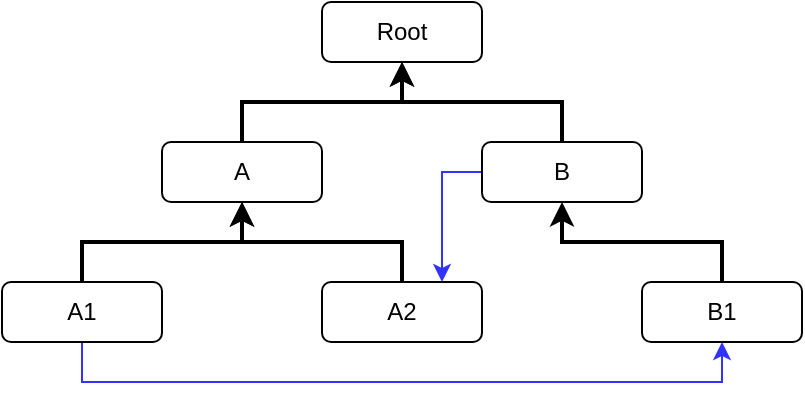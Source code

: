 <mxfile version="20.2.3" type="device"><diagram id="cQgiTSDxbQC7k8aoIMPM" name="Page-1"><mxGraphModel dx="1102" dy="865" grid="1" gridSize="10" guides="1" tooltips="1" connect="1" arrows="1" fold="1" page="1" pageScale="1" pageWidth="850" pageHeight="1100" math="0" shadow="0"><root><mxCell id="0"/><mxCell id="1" parent="0"/><mxCell id="V4p2_NJEbAcr_caz2LMv-1" value="Root" style="rounded=1;whiteSpace=wrap;html=1;" vertex="1" parent="1"><mxGeometry x="360" y="410" width="80" height="30" as="geometry"/></mxCell><mxCell id="V4p2_NJEbAcr_caz2LMv-7" style="edgeStyle=orthogonalEdgeStyle;rounded=0;orthogonalLoop=1;jettySize=auto;html=1;entryX=0.5;entryY=1;entryDx=0;entryDy=0;strokeWidth=2;" edge="1" parent="1" source="V4p2_NJEbAcr_caz2LMv-2" target="V4p2_NJEbAcr_caz2LMv-1"><mxGeometry relative="1" as="geometry"/></mxCell><mxCell id="V4p2_NJEbAcr_caz2LMv-2" value="A" style="rounded=1;whiteSpace=wrap;html=1;" vertex="1" parent="1"><mxGeometry x="280" y="480" width="80" height="30" as="geometry"/></mxCell><mxCell id="V4p2_NJEbAcr_caz2LMv-8" style="edgeStyle=orthogonalEdgeStyle;rounded=0;orthogonalLoop=1;jettySize=auto;html=1;entryX=0.5;entryY=1;entryDx=0;entryDy=0;strokeWidth=2;" edge="1" parent="1" source="V4p2_NJEbAcr_caz2LMv-3" target="V4p2_NJEbAcr_caz2LMv-1"><mxGeometry relative="1" as="geometry"/></mxCell><mxCell id="V4p2_NJEbAcr_caz2LMv-13" style="edgeStyle=orthogonalEdgeStyle;rounded=0;orthogonalLoop=1;jettySize=auto;html=1;entryX=0.75;entryY=0;entryDx=0;entryDy=0;strokeColor=#3333FF;" edge="1" parent="1" source="V4p2_NJEbAcr_caz2LMv-3" target="V4p2_NJEbAcr_caz2LMv-5"><mxGeometry relative="1" as="geometry"><Array as="points"><mxPoint x="420" y="495"/></Array></mxGeometry></mxCell><mxCell id="V4p2_NJEbAcr_caz2LMv-3" value="B" style="rounded=1;whiteSpace=wrap;html=1;" vertex="1" parent="1"><mxGeometry x="440" y="480" width="80" height="30" as="geometry"/></mxCell><mxCell id="V4p2_NJEbAcr_caz2LMv-9" style="edgeStyle=orthogonalEdgeStyle;rounded=0;orthogonalLoop=1;jettySize=auto;html=1;strokeWidth=2;" edge="1" parent="1" source="V4p2_NJEbAcr_caz2LMv-4" target="V4p2_NJEbAcr_caz2LMv-2"><mxGeometry relative="1" as="geometry"/></mxCell><mxCell id="V4p2_NJEbAcr_caz2LMv-12" style="edgeStyle=orthogonalEdgeStyle;rounded=0;orthogonalLoop=1;jettySize=auto;html=1;strokeColor=#3333FF;" edge="1" parent="1" source="V4p2_NJEbAcr_caz2LMv-4" target="V4p2_NJEbAcr_caz2LMv-6"><mxGeometry relative="1" as="geometry"><Array as="points"><mxPoint x="240" y="600"/><mxPoint x="560" y="600"/></Array></mxGeometry></mxCell><mxCell id="V4p2_NJEbAcr_caz2LMv-4" value="A1" style="rounded=1;whiteSpace=wrap;html=1;" vertex="1" parent="1"><mxGeometry x="200" y="550" width="80" height="30" as="geometry"/></mxCell><mxCell id="V4p2_NJEbAcr_caz2LMv-10" style="edgeStyle=orthogonalEdgeStyle;rounded=0;orthogonalLoop=1;jettySize=auto;html=1;strokeWidth=2;" edge="1" parent="1" source="V4p2_NJEbAcr_caz2LMv-5" target="V4p2_NJEbAcr_caz2LMv-2"><mxGeometry relative="1" as="geometry"/></mxCell><mxCell id="V4p2_NJEbAcr_caz2LMv-5" value="A2" style="rounded=1;whiteSpace=wrap;html=1;" vertex="1" parent="1"><mxGeometry x="360" y="550" width="80" height="30" as="geometry"/></mxCell><mxCell id="V4p2_NJEbAcr_caz2LMv-11" style="edgeStyle=orthogonalEdgeStyle;rounded=0;orthogonalLoop=1;jettySize=auto;html=1;entryX=0.5;entryY=1;entryDx=0;entryDy=0;strokeWidth=2;" edge="1" parent="1" source="V4p2_NJEbAcr_caz2LMv-6" target="V4p2_NJEbAcr_caz2LMv-3"><mxGeometry relative="1" as="geometry"/></mxCell><mxCell id="V4p2_NJEbAcr_caz2LMv-6" value="B1" style="rounded=1;whiteSpace=wrap;html=1;" vertex="1" parent="1"><mxGeometry x="520" y="550" width="80" height="30" as="geometry"/></mxCell></root></mxGraphModel></diagram></mxfile>